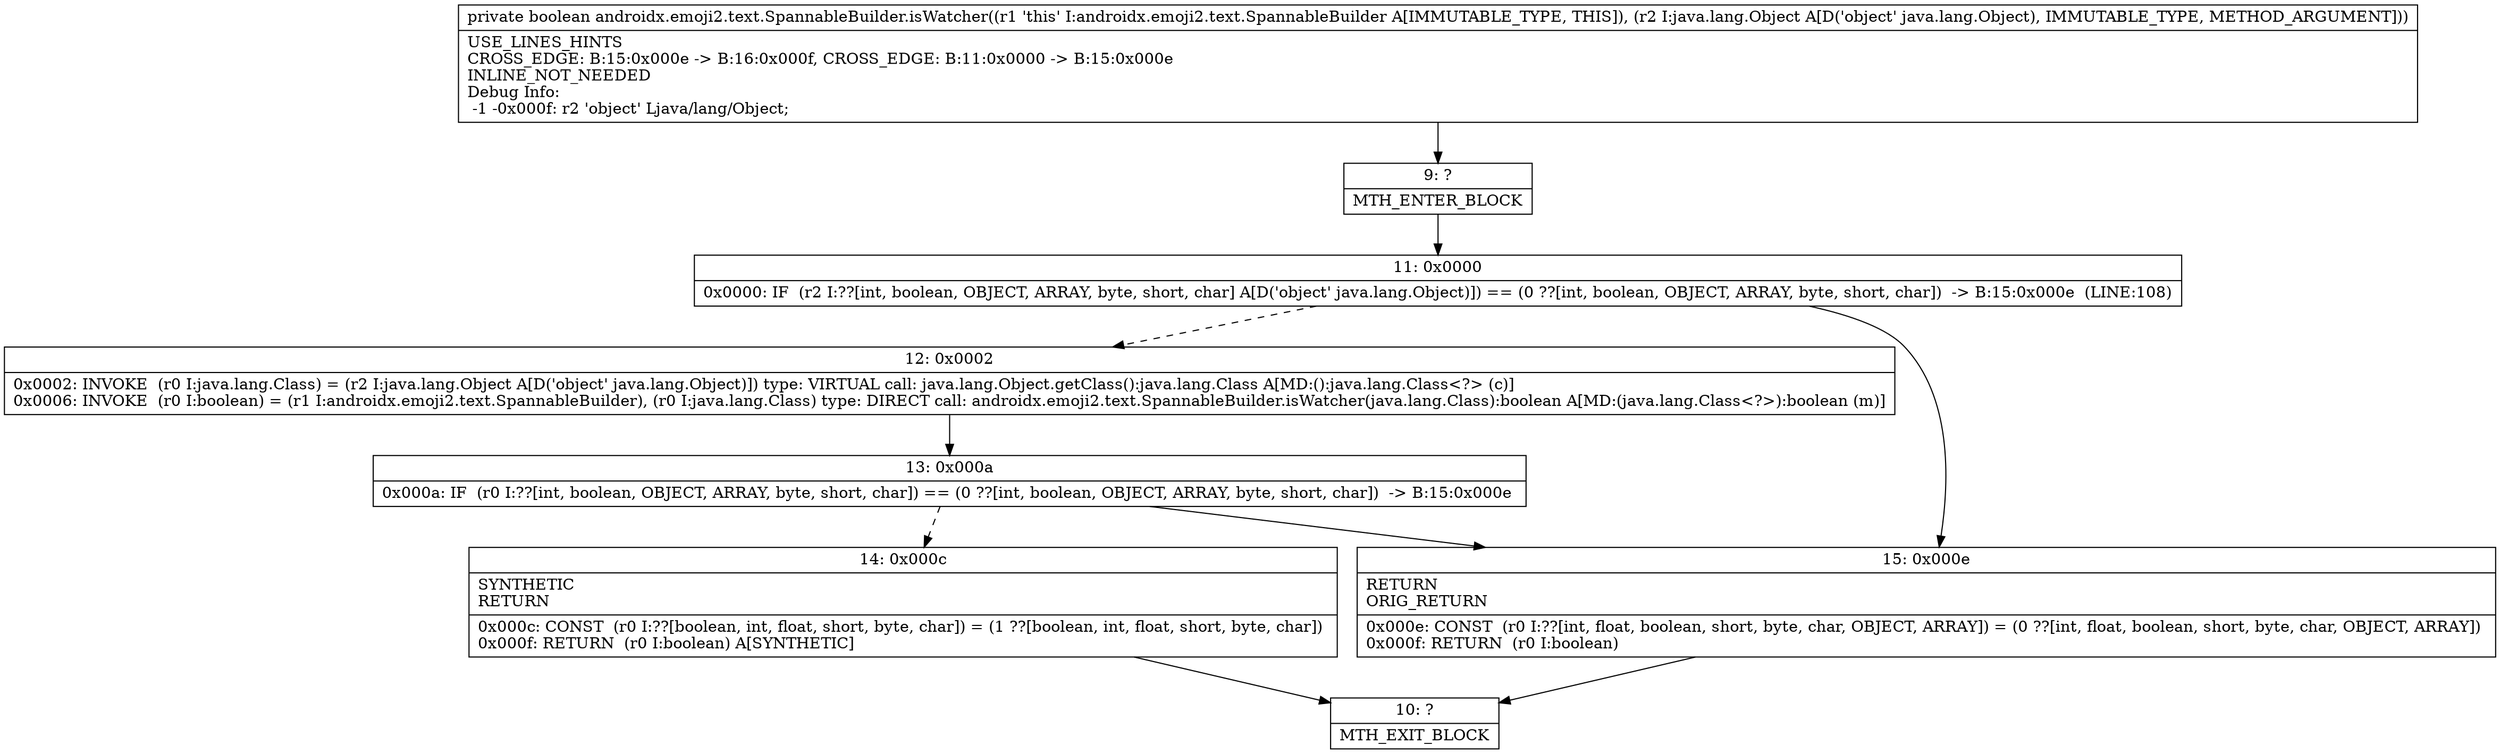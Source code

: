 digraph "CFG forandroidx.emoji2.text.SpannableBuilder.isWatcher(Ljava\/lang\/Object;)Z" {
Node_9 [shape=record,label="{9\:\ ?|MTH_ENTER_BLOCK\l}"];
Node_11 [shape=record,label="{11\:\ 0x0000|0x0000: IF  (r2 I:??[int, boolean, OBJECT, ARRAY, byte, short, char] A[D('object' java.lang.Object)]) == (0 ??[int, boolean, OBJECT, ARRAY, byte, short, char])  \-\> B:15:0x000e  (LINE:108)\l}"];
Node_12 [shape=record,label="{12\:\ 0x0002|0x0002: INVOKE  (r0 I:java.lang.Class) = (r2 I:java.lang.Object A[D('object' java.lang.Object)]) type: VIRTUAL call: java.lang.Object.getClass():java.lang.Class A[MD:():java.lang.Class\<?\> (c)]\l0x0006: INVOKE  (r0 I:boolean) = (r1 I:androidx.emoji2.text.SpannableBuilder), (r0 I:java.lang.Class) type: DIRECT call: androidx.emoji2.text.SpannableBuilder.isWatcher(java.lang.Class):boolean A[MD:(java.lang.Class\<?\>):boolean (m)]\l}"];
Node_13 [shape=record,label="{13\:\ 0x000a|0x000a: IF  (r0 I:??[int, boolean, OBJECT, ARRAY, byte, short, char]) == (0 ??[int, boolean, OBJECT, ARRAY, byte, short, char])  \-\> B:15:0x000e \l}"];
Node_14 [shape=record,label="{14\:\ 0x000c|SYNTHETIC\lRETURN\l|0x000c: CONST  (r0 I:??[boolean, int, float, short, byte, char]) = (1 ??[boolean, int, float, short, byte, char]) \l0x000f: RETURN  (r0 I:boolean) A[SYNTHETIC]\l}"];
Node_10 [shape=record,label="{10\:\ ?|MTH_EXIT_BLOCK\l}"];
Node_15 [shape=record,label="{15\:\ 0x000e|RETURN\lORIG_RETURN\l|0x000e: CONST  (r0 I:??[int, float, boolean, short, byte, char, OBJECT, ARRAY]) = (0 ??[int, float, boolean, short, byte, char, OBJECT, ARRAY]) \l0x000f: RETURN  (r0 I:boolean) \l}"];
MethodNode[shape=record,label="{private boolean androidx.emoji2.text.SpannableBuilder.isWatcher((r1 'this' I:androidx.emoji2.text.SpannableBuilder A[IMMUTABLE_TYPE, THIS]), (r2 I:java.lang.Object A[D('object' java.lang.Object), IMMUTABLE_TYPE, METHOD_ARGUMENT]))  | USE_LINES_HINTS\lCROSS_EDGE: B:15:0x000e \-\> B:16:0x000f, CROSS_EDGE: B:11:0x0000 \-\> B:15:0x000e\lINLINE_NOT_NEEDED\lDebug Info:\l  \-1 \-0x000f: r2 'object' Ljava\/lang\/Object;\l}"];
MethodNode -> Node_9;Node_9 -> Node_11;
Node_11 -> Node_12[style=dashed];
Node_11 -> Node_15;
Node_12 -> Node_13;
Node_13 -> Node_14[style=dashed];
Node_13 -> Node_15;
Node_14 -> Node_10;
Node_15 -> Node_10;
}

